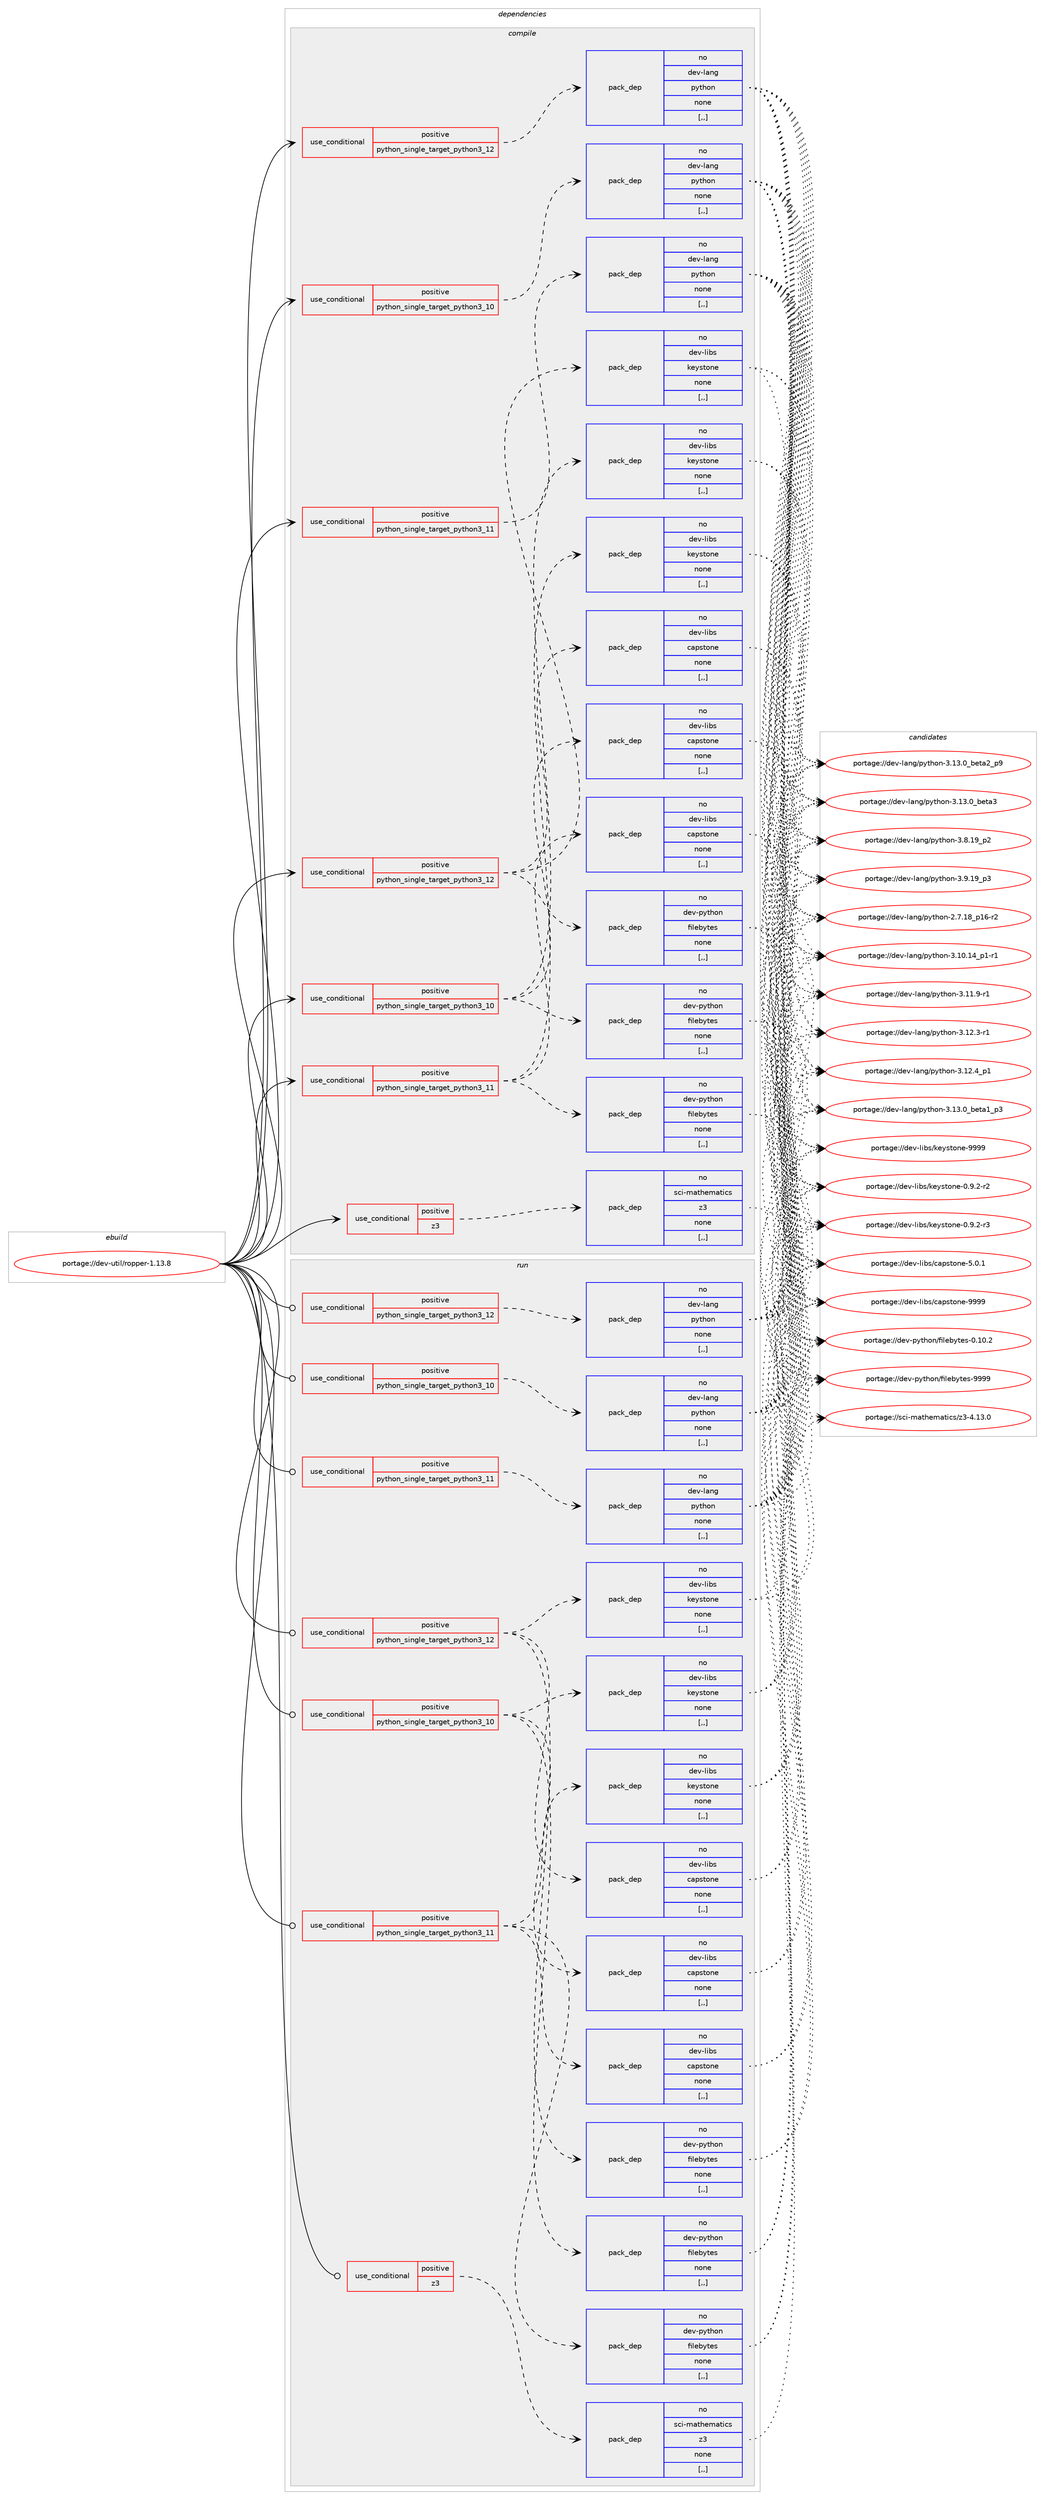digraph prolog {

# *************
# Graph options
# *************

newrank=true;
concentrate=true;
compound=true;
graph [rankdir=LR,fontname=Helvetica,fontsize=10,ranksep=1.5];#, ranksep=2.5, nodesep=0.2];
edge  [arrowhead=vee];
node  [fontname=Helvetica,fontsize=10];

# **********
# The ebuild
# **********

subgraph cluster_leftcol {
color=gray;
rank=same;
label=<<i>ebuild</i>>;
id [label="portage://dev-util/ropper-1.13.8", color=red, width=4, href="../dev-util/ropper-1.13.8.svg"];
}

# ****************
# The dependencies
# ****************

subgraph cluster_midcol {
color=gray;
label=<<i>dependencies</i>>;
subgraph cluster_compile {
fillcolor="#eeeeee";
style=filled;
label=<<i>compile</i>>;
subgraph cond60210 {
dependency214809 [label=<<TABLE BORDER="0" CELLBORDER="1" CELLSPACING="0" CELLPADDING="4"><TR><TD ROWSPAN="3" CELLPADDING="10">use_conditional</TD></TR><TR><TD>positive</TD></TR><TR><TD>python_single_target_python3_10</TD></TR></TABLE>>, shape=none, color=red];
subgraph pack153178 {
dependency214810 [label=<<TABLE BORDER="0" CELLBORDER="1" CELLSPACING="0" CELLPADDING="4" WIDTH="220"><TR><TD ROWSPAN="6" CELLPADDING="30">pack_dep</TD></TR><TR><TD WIDTH="110">no</TD></TR><TR><TD>dev-lang</TD></TR><TR><TD>python</TD></TR><TR><TD>none</TD></TR><TR><TD>[,,]</TD></TR></TABLE>>, shape=none, color=blue];
}
dependency214809:e -> dependency214810:w [weight=20,style="dashed",arrowhead="vee"];
}
id:e -> dependency214809:w [weight=20,style="solid",arrowhead="vee"];
subgraph cond60211 {
dependency214811 [label=<<TABLE BORDER="0" CELLBORDER="1" CELLSPACING="0" CELLPADDING="4"><TR><TD ROWSPAN="3" CELLPADDING="10">use_conditional</TD></TR><TR><TD>positive</TD></TR><TR><TD>python_single_target_python3_10</TD></TR></TABLE>>, shape=none, color=red];
subgraph pack153179 {
dependency214812 [label=<<TABLE BORDER="0" CELLBORDER="1" CELLSPACING="0" CELLPADDING="4" WIDTH="220"><TR><TD ROWSPAN="6" CELLPADDING="30">pack_dep</TD></TR><TR><TD WIDTH="110">no</TD></TR><TR><TD>dev-libs</TD></TR><TR><TD>capstone</TD></TR><TR><TD>none</TD></TR><TR><TD>[,,]</TD></TR></TABLE>>, shape=none, color=blue];
}
dependency214811:e -> dependency214812:w [weight=20,style="dashed",arrowhead="vee"];
subgraph pack153180 {
dependency214813 [label=<<TABLE BORDER="0" CELLBORDER="1" CELLSPACING="0" CELLPADDING="4" WIDTH="220"><TR><TD ROWSPAN="6" CELLPADDING="30">pack_dep</TD></TR><TR><TD WIDTH="110">no</TD></TR><TR><TD>dev-libs</TD></TR><TR><TD>keystone</TD></TR><TR><TD>none</TD></TR><TR><TD>[,,]</TD></TR></TABLE>>, shape=none, color=blue];
}
dependency214811:e -> dependency214813:w [weight=20,style="dashed",arrowhead="vee"];
subgraph pack153181 {
dependency214814 [label=<<TABLE BORDER="0" CELLBORDER="1" CELLSPACING="0" CELLPADDING="4" WIDTH="220"><TR><TD ROWSPAN="6" CELLPADDING="30">pack_dep</TD></TR><TR><TD WIDTH="110">no</TD></TR><TR><TD>dev-python</TD></TR><TR><TD>filebytes</TD></TR><TR><TD>none</TD></TR><TR><TD>[,,]</TD></TR></TABLE>>, shape=none, color=blue];
}
dependency214811:e -> dependency214814:w [weight=20,style="dashed",arrowhead="vee"];
}
id:e -> dependency214811:w [weight=20,style="solid",arrowhead="vee"];
subgraph cond60212 {
dependency214815 [label=<<TABLE BORDER="0" CELLBORDER="1" CELLSPACING="0" CELLPADDING="4"><TR><TD ROWSPAN="3" CELLPADDING="10">use_conditional</TD></TR><TR><TD>positive</TD></TR><TR><TD>python_single_target_python3_11</TD></TR></TABLE>>, shape=none, color=red];
subgraph pack153182 {
dependency214816 [label=<<TABLE BORDER="0" CELLBORDER="1" CELLSPACING="0" CELLPADDING="4" WIDTH="220"><TR><TD ROWSPAN="6" CELLPADDING="30">pack_dep</TD></TR><TR><TD WIDTH="110">no</TD></TR><TR><TD>dev-lang</TD></TR><TR><TD>python</TD></TR><TR><TD>none</TD></TR><TR><TD>[,,]</TD></TR></TABLE>>, shape=none, color=blue];
}
dependency214815:e -> dependency214816:w [weight=20,style="dashed",arrowhead="vee"];
}
id:e -> dependency214815:w [weight=20,style="solid",arrowhead="vee"];
subgraph cond60213 {
dependency214817 [label=<<TABLE BORDER="0" CELLBORDER="1" CELLSPACING="0" CELLPADDING="4"><TR><TD ROWSPAN="3" CELLPADDING="10">use_conditional</TD></TR><TR><TD>positive</TD></TR><TR><TD>python_single_target_python3_11</TD></TR></TABLE>>, shape=none, color=red];
subgraph pack153183 {
dependency214818 [label=<<TABLE BORDER="0" CELLBORDER="1" CELLSPACING="0" CELLPADDING="4" WIDTH="220"><TR><TD ROWSPAN="6" CELLPADDING="30">pack_dep</TD></TR><TR><TD WIDTH="110">no</TD></TR><TR><TD>dev-libs</TD></TR><TR><TD>capstone</TD></TR><TR><TD>none</TD></TR><TR><TD>[,,]</TD></TR></TABLE>>, shape=none, color=blue];
}
dependency214817:e -> dependency214818:w [weight=20,style="dashed",arrowhead="vee"];
subgraph pack153184 {
dependency214819 [label=<<TABLE BORDER="0" CELLBORDER="1" CELLSPACING="0" CELLPADDING="4" WIDTH="220"><TR><TD ROWSPAN="6" CELLPADDING="30">pack_dep</TD></TR><TR><TD WIDTH="110">no</TD></TR><TR><TD>dev-libs</TD></TR><TR><TD>keystone</TD></TR><TR><TD>none</TD></TR><TR><TD>[,,]</TD></TR></TABLE>>, shape=none, color=blue];
}
dependency214817:e -> dependency214819:w [weight=20,style="dashed",arrowhead="vee"];
subgraph pack153185 {
dependency214820 [label=<<TABLE BORDER="0" CELLBORDER="1" CELLSPACING="0" CELLPADDING="4" WIDTH="220"><TR><TD ROWSPAN="6" CELLPADDING="30">pack_dep</TD></TR><TR><TD WIDTH="110">no</TD></TR><TR><TD>dev-python</TD></TR><TR><TD>filebytes</TD></TR><TR><TD>none</TD></TR><TR><TD>[,,]</TD></TR></TABLE>>, shape=none, color=blue];
}
dependency214817:e -> dependency214820:w [weight=20,style="dashed",arrowhead="vee"];
}
id:e -> dependency214817:w [weight=20,style="solid",arrowhead="vee"];
subgraph cond60214 {
dependency214821 [label=<<TABLE BORDER="0" CELLBORDER="1" CELLSPACING="0" CELLPADDING="4"><TR><TD ROWSPAN="3" CELLPADDING="10">use_conditional</TD></TR><TR><TD>positive</TD></TR><TR><TD>python_single_target_python3_12</TD></TR></TABLE>>, shape=none, color=red];
subgraph pack153186 {
dependency214822 [label=<<TABLE BORDER="0" CELLBORDER="1" CELLSPACING="0" CELLPADDING="4" WIDTH="220"><TR><TD ROWSPAN="6" CELLPADDING="30">pack_dep</TD></TR><TR><TD WIDTH="110">no</TD></TR><TR><TD>dev-lang</TD></TR><TR><TD>python</TD></TR><TR><TD>none</TD></TR><TR><TD>[,,]</TD></TR></TABLE>>, shape=none, color=blue];
}
dependency214821:e -> dependency214822:w [weight=20,style="dashed",arrowhead="vee"];
}
id:e -> dependency214821:w [weight=20,style="solid",arrowhead="vee"];
subgraph cond60215 {
dependency214823 [label=<<TABLE BORDER="0" CELLBORDER="1" CELLSPACING="0" CELLPADDING="4"><TR><TD ROWSPAN="3" CELLPADDING="10">use_conditional</TD></TR><TR><TD>positive</TD></TR><TR><TD>python_single_target_python3_12</TD></TR></TABLE>>, shape=none, color=red];
subgraph pack153187 {
dependency214824 [label=<<TABLE BORDER="0" CELLBORDER="1" CELLSPACING="0" CELLPADDING="4" WIDTH="220"><TR><TD ROWSPAN="6" CELLPADDING="30">pack_dep</TD></TR><TR><TD WIDTH="110">no</TD></TR><TR><TD>dev-libs</TD></TR><TR><TD>capstone</TD></TR><TR><TD>none</TD></TR><TR><TD>[,,]</TD></TR></TABLE>>, shape=none, color=blue];
}
dependency214823:e -> dependency214824:w [weight=20,style="dashed",arrowhead="vee"];
subgraph pack153188 {
dependency214825 [label=<<TABLE BORDER="0" CELLBORDER="1" CELLSPACING="0" CELLPADDING="4" WIDTH="220"><TR><TD ROWSPAN="6" CELLPADDING="30">pack_dep</TD></TR><TR><TD WIDTH="110">no</TD></TR><TR><TD>dev-libs</TD></TR><TR><TD>keystone</TD></TR><TR><TD>none</TD></TR><TR><TD>[,,]</TD></TR></TABLE>>, shape=none, color=blue];
}
dependency214823:e -> dependency214825:w [weight=20,style="dashed",arrowhead="vee"];
subgraph pack153189 {
dependency214826 [label=<<TABLE BORDER="0" CELLBORDER="1" CELLSPACING="0" CELLPADDING="4" WIDTH="220"><TR><TD ROWSPAN="6" CELLPADDING="30">pack_dep</TD></TR><TR><TD WIDTH="110">no</TD></TR><TR><TD>dev-python</TD></TR><TR><TD>filebytes</TD></TR><TR><TD>none</TD></TR><TR><TD>[,,]</TD></TR></TABLE>>, shape=none, color=blue];
}
dependency214823:e -> dependency214826:w [weight=20,style="dashed",arrowhead="vee"];
}
id:e -> dependency214823:w [weight=20,style="solid",arrowhead="vee"];
subgraph cond60216 {
dependency214827 [label=<<TABLE BORDER="0" CELLBORDER="1" CELLSPACING="0" CELLPADDING="4"><TR><TD ROWSPAN="3" CELLPADDING="10">use_conditional</TD></TR><TR><TD>positive</TD></TR><TR><TD>z3</TD></TR></TABLE>>, shape=none, color=red];
subgraph pack153190 {
dependency214828 [label=<<TABLE BORDER="0" CELLBORDER="1" CELLSPACING="0" CELLPADDING="4" WIDTH="220"><TR><TD ROWSPAN="6" CELLPADDING="30">pack_dep</TD></TR><TR><TD WIDTH="110">no</TD></TR><TR><TD>sci-mathematics</TD></TR><TR><TD>z3</TD></TR><TR><TD>none</TD></TR><TR><TD>[,,]</TD></TR></TABLE>>, shape=none, color=blue];
}
dependency214827:e -> dependency214828:w [weight=20,style="dashed",arrowhead="vee"];
}
id:e -> dependency214827:w [weight=20,style="solid",arrowhead="vee"];
}
subgraph cluster_compileandrun {
fillcolor="#eeeeee";
style=filled;
label=<<i>compile and run</i>>;
}
subgraph cluster_run {
fillcolor="#eeeeee";
style=filled;
label=<<i>run</i>>;
subgraph cond60217 {
dependency214829 [label=<<TABLE BORDER="0" CELLBORDER="1" CELLSPACING="0" CELLPADDING="4"><TR><TD ROWSPAN="3" CELLPADDING="10">use_conditional</TD></TR><TR><TD>positive</TD></TR><TR><TD>python_single_target_python3_10</TD></TR></TABLE>>, shape=none, color=red];
subgraph pack153191 {
dependency214830 [label=<<TABLE BORDER="0" CELLBORDER="1" CELLSPACING="0" CELLPADDING="4" WIDTH="220"><TR><TD ROWSPAN="6" CELLPADDING="30">pack_dep</TD></TR><TR><TD WIDTH="110">no</TD></TR><TR><TD>dev-lang</TD></TR><TR><TD>python</TD></TR><TR><TD>none</TD></TR><TR><TD>[,,]</TD></TR></TABLE>>, shape=none, color=blue];
}
dependency214829:e -> dependency214830:w [weight=20,style="dashed",arrowhead="vee"];
}
id:e -> dependency214829:w [weight=20,style="solid",arrowhead="odot"];
subgraph cond60218 {
dependency214831 [label=<<TABLE BORDER="0" CELLBORDER="1" CELLSPACING="0" CELLPADDING="4"><TR><TD ROWSPAN="3" CELLPADDING="10">use_conditional</TD></TR><TR><TD>positive</TD></TR><TR><TD>python_single_target_python3_10</TD></TR></TABLE>>, shape=none, color=red];
subgraph pack153192 {
dependency214832 [label=<<TABLE BORDER="0" CELLBORDER="1" CELLSPACING="0" CELLPADDING="4" WIDTH="220"><TR><TD ROWSPAN="6" CELLPADDING="30">pack_dep</TD></TR><TR><TD WIDTH="110">no</TD></TR><TR><TD>dev-libs</TD></TR><TR><TD>capstone</TD></TR><TR><TD>none</TD></TR><TR><TD>[,,]</TD></TR></TABLE>>, shape=none, color=blue];
}
dependency214831:e -> dependency214832:w [weight=20,style="dashed",arrowhead="vee"];
subgraph pack153193 {
dependency214833 [label=<<TABLE BORDER="0" CELLBORDER="1" CELLSPACING="0" CELLPADDING="4" WIDTH="220"><TR><TD ROWSPAN="6" CELLPADDING="30">pack_dep</TD></TR><TR><TD WIDTH="110">no</TD></TR><TR><TD>dev-libs</TD></TR><TR><TD>keystone</TD></TR><TR><TD>none</TD></TR><TR><TD>[,,]</TD></TR></TABLE>>, shape=none, color=blue];
}
dependency214831:e -> dependency214833:w [weight=20,style="dashed",arrowhead="vee"];
subgraph pack153194 {
dependency214834 [label=<<TABLE BORDER="0" CELLBORDER="1" CELLSPACING="0" CELLPADDING="4" WIDTH="220"><TR><TD ROWSPAN="6" CELLPADDING="30">pack_dep</TD></TR><TR><TD WIDTH="110">no</TD></TR><TR><TD>dev-python</TD></TR><TR><TD>filebytes</TD></TR><TR><TD>none</TD></TR><TR><TD>[,,]</TD></TR></TABLE>>, shape=none, color=blue];
}
dependency214831:e -> dependency214834:w [weight=20,style="dashed",arrowhead="vee"];
}
id:e -> dependency214831:w [weight=20,style="solid",arrowhead="odot"];
subgraph cond60219 {
dependency214835 [label=<<TABLE BORDER="0" CELLBORDER="1" CELLSPACING="0" CELLPADDING="4"><TR><TD ROWSPAN="3" CELLPADDING="10">use_conditional</TD></TR><TR><TD>positive</TD></TR><TR><TD>python_single_target_python3_11</TD></TR></TABLE>>, shape=none, color=red];
subgraph pack153195 {
dependency214836 [label=<<TABLE BORDER="0" CELLBORDER="1" CELLSPACING="0" CELLPADDING="4" WIDTH="220"><TR><TD ROWSPAN="6" CELLPADDING="30">pack_dep</TD></TR><TR><TD WIDTH="110">no</TD></TR><TR><TD>dev-lang</TD></TR><TR><TD>python</TD></TR><TR><TD>none</TD></TR><TR><TD>[,,]</TD></TR></TABLE>>, shape=none, color=blue];
}
dependency214835:e -> dependency214836:w [weight=20,style="dashed",arrowhead="vee"];
}
id:e -> dependency214835:w [weight=20,style="solid",arrowhead="odot"];
subgraph cond60220 {
dependency214837 [label=<<TABLE BORDER="0" CELLBORDER="1" CELLSPACING="0" CELLPADDING="4"><TR><TD ROWSPAN="3" CELLPADDING="10">use_conditional</TD></TR><TR><TD>positive</TD></TR><TR><TD>python_single_target_python3_11</TD></TR></TABLE>>, shape=none, color=red];
subgraph pack153196 {
dependency214838 [label=<<TABLE BORDER="0" CELLBORDER="1" CELLSPACING="0" CELLPADDING="4" WIDTH="220"><TR><TD ROWSPAN="6" CELLPADDING="30">pack_dep</TD></TR><TR><TD WIDTH="110">no</TD></TR><TR><TD>dev-libs</TD></TR><TR><TD>capstone</TD></TR><TR><TD>none</TD></TR><TR><TD>[,,]</TD></TR></TABLE>>, shape=none, color=blue];
}
dependency214837:e -> dependency214838:w [weight=20,style="dashed",arrowhead="vee"];
subgraph pack153197 {
dependency214839 [label=<<TABLE BORDER="0" CELLBORDER="1" CELLSPACING="0" CELLPADDING="4" WIDTH="220"><TR><TD ROWSPAN="6" CELLPADDING="30">pack_dep</TD></TR><TR><TD WIDTH="110">no</TD></TR><TR><TD>dev-libs</TD></TR><TR><TD>keystone</TD></TR><TR><TD>none</TD></TR><TR><TD>[,,]</TD></TR></TABLE>>, shape=none, color=blue];
}
dependency214837:e -> dependency214839:w [weight=20,style="dashed",arrowhead="vee"];
subgraph pack153198 {
dependency214840 [label=<<TABLE BORDER="0" CELLBORDER="1" CELLSPACING="0" CELLPADDING="4" WIDTH="220"><TR><TD ROWSPAN="6" CELLPADDING="30">pack_dep</TD></TR><TR><TD WIDTH="110">no</TD></TR><TR><TD>dev-python</TD></TR><TR><TD>filebytes</TD></TR><TR><TD>none</TD></TR><TR><TD>[,,]</TD></TR></TABLE>>, shape=none, color=blue];
}
dependency214837:e -> dependency214840:w [weight=20,style="dashed",arrowhead="vee"];
}
id:e -> dependency214837:w [weight=20,style="solid",arrowhead="odot"];
subgraph cond60221 {
dependency214841 [label=<<TABLE BORDER="0" CELLBORDER="1" CELLSPACING="0" CELLPADDING="4"><TR><TD ROWSPAN="3" CELLPADDING="10">use_conditional</TD></TR><TR><TD>positive</TD></TR><TR><TD>python_single_target_python3_12</TD></TR></TABLE>>, shape=none, color=red];
subgraph pack153199 {
dependency214842 [label=<<TABLE BORDER="0" CELLBORDER="1" CELLSPACING="0" CELLPADDING="4" WIDTH="220"><TR><TD ROWSPAN="6" CELLPADDING="30">pack_dep</TD></TR><TR><TD WIDTH="110">no</TD></TR><TR><TD>dev-lang</TD></TR><TR><TD>python</TD></TR><TR><TD>none</TD></TR><TR><TD>[,,]</TD></TR></TABLE>>, shape=none, color=blue];
}
dependency214841:e -> dependency214842:w [weight=20,style="dashed",arrowhead="vee"];
}
id:e -> dependency214841:w [weight=20,style="solid",arrowhead="odot"];
subgraph cond60222 {
dependency214843 [label=<<TABLE BORDER="0" CELLBORDER="1" CELLSPACING="0" CELLPADDING="4"><TR><TD ROWSPAN="3" CELLPADDING="10">use_conditional</TD></TR><TR><TD>positive</TD></TR><TR><TD>python_single_target_python3_12</TD></TR></TABLE>>, shape=none, color=red];
subgraph pack153200 {
dependency214844 [label=<<TABLE BORDER="0" CELLBORDER="1" CELLSPACING="0" CELLPADDING="4" WIDTH="220"><TR><TD ROWSPAN="6" CELLPADDING="30">pack_dep</TD></TR><TR><TD WIDTH="110">no</TD></TR><TR><TD>dev-libs</TD></TR><TR><TD>capstone</TD></TR><TR><TD>none</TD></TR><TR><TD>[,,]</TD></TR></TABLE>>, shape=none, color=blue];
}
dependency214843:e -> dependency214844:w [weight=20,style="dashed",arrowhead="vee"];
subgraph pack153201 {
dependency214845 [label=<<TABLE BORDER="0" CELLBORDER="1" CELLSPACING="0" CELLPADDING="4" WIDTH="220"><TR><TD ROWSPAN="6" CELLPADDING="30">pack_dep</TD></TR><TR><TD WIDTH="110">no</TD></TR><TR><TD>dev-libs</TD></TR><TR><TD>keystone</TD></TR><TR><TD>none</TD></TR><TR><TD>[,,]</TD></TR></TABLE>>, shape=none, color=blue];
}
dependency214843:e -> dependency214845:w [weight=20,style="dashed",arrowhead="vee"];
subgraph pack153202 {
dependency214846 [label=<<TABLE BORDER="0" CELLBORDER="1" CELLSPACING="0" CELLPADDING="4" WIDTH="220"><TR><TD ROWSPAN="6" CELLPADDING="30">pack_dep</TD></TR><TR><TD WIDTH="110">no</TD></TR><TR><TD>dev-python</TD></TR><TR><TD>filebytes</TD></TR><TR><TD>none</TD></TR><TR><TD>[,,]</TD></TR></TABLE>>, shape=none, color=blue];
}
dependency214843:e -> dependency214846:w [weight=20,style="dashed",arrowhead="vee"];
}
id:e -> dependency214843:w [weight=20,style="solid",arrowhead="odot"];
subgraph cond60223 {
dependency214847 [label=<<TABLE BORDER="0" CELLBORDER="1" CELLSPACING="0" CELLPADDING="4"><TR><TD ROWSPAN="3" CELLPADDING="10">use_conditional</TD></TR><TR><TD>positive</TD></TR><TR><TD>z3</TD></TR></TABLE>>, shape=none, color=red];
subgraph pack153203 {
dependency214848 [label=<<TABLE BORDER="0" CELLBORDER="1" CELLSPACING="0" CELLPADDING="4" WIDTH="220"><TR><TD ROWSPAN="6" CELLPADDING="30">pack_dep</TD></TR><TR><TD WIDTH="110">no</TD></TR><TR><TD>sci-mathematics</TD></TR><TR><TD>z3</TD></TR><TR><TD>none</TD></TR><TR><TD>[,,]</TD></TR></TABLE>>, shape=none, color=blue];
}
dependency214847:e -> dependency214848:w [weight=20,style="dashed",arrowhead="vee"];
}
id:e -> dependency214847:w [weight=20,style="solid",arrowhead="odot"];
}
}

# **************
# The candidates
# **************

subgraph cluster_choices {
rank=same;
color=gray;
label=<<i>candidates</i>>;

subgraph choice153178 {
color=black;
nodesep=1;
choice100101118451089711010347112121116104111110455046554649569511249544511450 [label="portage://dev-lang/python-2.7.18_p16-r2", color=red, width=4,href="../dev-lang/python-2.7.18_p16-r2.svg"];
choice100101118451089711010347112121116104111110455146494846495295112494511449 [label="portage://dev-lang/python-3.10.14_p1-r1", color=red, width=4,href="../dev-lang/python-3.10.14_p1-r1.svg"];
choice100101118451089711010347112121116104111110455146494946574511449 [label="portage://dev-lang/python-3.11.9-r1", color=red, width=4,href="../dev-lang/python-3.11.9-r1.svg"];
choice100101118451089711010347112121116104111110455146495046514511449 [label="portage://dev-lang/python-3.12.3-r1", color=red, width=4,href="../dev-lang/python-3.12.3-r1.svg"];
choice100101118451089711010347112121116104111110455146495046529511249 [label="portage://dev-lang/python-3.12.4_p1", color=red, width=4,href="../dev-lang/python-3.12.4_p1.svg"];
choice10010111845108971101034711212111610411111045514649514648959810111697499511251 [label="portage://dev-lang/python-3.13.0_beta1_p3", color=red, width=4,href="../dev-lang/python-3.13.0_beta1_p3.svg"];
choice10010111845108971101034711212111610411111045514649514648959810111697509511257 [label="portage://dev-lang/python-3.13.0_beta2_p9", color=red, width=4,href="../dev-lang/python-3.13.0_beta2_p9.svg"];
choice1001011184510897110103471121211161041111104551464951464895981011169751 [label="portage://dev-lang/python-3.13.0_beta3", color=red, width=4,href="../dev-lang/python-3.13.0_beta3.svg"];
choice100101118451089711010347112121116104111110455146564649579511250 [label="portage://dev-lang/python-3.8.19_p2", color=red, width=4,href="../dev-lang/python-3.8.19_p2.svg"];
choice100101118451089711010347112121116104111110455146574649579511251 [label="portage://dev-lang/python-3.9.19_p3", color=red, width=4,href="../dev-lang/python-3.9.19_p3.svg"];
dependency214810:e -> choice100101118451089711010347112121116104111110455046554649569511249544511450:w [style=dotted,weight="100"];
dependency214810:e -> choice100101118451089711010347112121116104111110455146494846495295112494511449:w [style=dotted,weight="100"];
dependency214810:e -> choice100101118451089711010347112121116104111110455146494946574511449:w [style=dotted,weight="100"];
dependency214810:e -> choice100101118451089711010347112121116104111110455146495046514511449:w [style=dotted,weight="100"];
dependency214810:e -> choice100101118451089711010347112121116104111110455146495046529511249:w [style=dotted,weight="100"];
dependency214810:e -> choice10010111845108971101034711212111610411111045514649514648959810111697499511251:w [style=dotted,weight="100"];
dependency214810:e -> choice10010111845108971101034711212111610411111045514649514648959810111697509511257:w [style=dotted,weight="100"];
dependency214810:e -> choice1001011184510897110103471121211161041111104551464951464895981011169751:w [style=dotted,weight="100"];
dependency214810:e -> choice100101118451089711010347112121116104111110455146564649579511250:w [style=dotted,weight="100"];
dependency214810:e -> choice100101118451089711010347112121116104111110455146574649579511251:w [style=dotted,weight="100"];
}
subgraph choice153179 {
color=black;
nodesep=1;
choice1001011184510810598115479997112115116111110101455346484649 [label="portage://dev-libs/capstone-5.0.1", color=red, width=4,href="../dev-libs/capstone-5.0.1.svg"];
choice10010111845108105981154799971121151161111101014557575757 [label="portage://dev-libs/capstone-9999", color=red, width=4,href="../dev-libs/capstone-9999.svg"];
dependency214812:e -> choice1001011184510810598115479997112115116111110101455346484649:w [style=dotted,weight="100"];
dependency214812:e -> choice10010111845108105981154799971121151161111101014557575757:w [style=dotted,weight="100"];
}
subgraph choice153180 {
color=black;
nodesep=1;
choice1001011184510810598115471071011211151161111101014548465746504511450 [label="portage://dev-libs/keystone-0.9.2-r2", color=red, width=4,href="../dev-libs/keystone-0.9.2-r2.svg"];
choice1001011184510810598115471071011211151161111101014548465746504511451 [label="portage://dev-libs/keystone-0.9.2-r3", color=red, width=4,href="../dev-libs/keystone-0.9.2-r3.svg"];
choice1001011184510810598115471071011211151161111101014557575757 [label="portage://dev-libs/keystone-9999", color=red, width=4,href="../dev-libs/keystone-9999.svg"];
dependency214813:e -> choice1001011184510810598115471071011211151161111101014548465746504511450:w [style=dotted,weight="100"];
dependency214813:e -> choice1001011184510810598115471071011211151161111101014548465746504511451:w [style=dotted,weight="100"];
dependency214813:e -> choice1001011184510810598115471071011211151161111101014557575757:w [style=dotted,weight="100"];
}
subgraph choice153181 {
color=black;
nodesep=1;
choice10010111845112121116104111110471021051081019812111610111545484649484650 [label="portage://dev-python/filebytes-0.10.2", color=red, width=4,href="../dev-python/filebytes-0.10.2.svg"];
choice1001011184511212111610411111047102105108101981211161011154557575757 [label="portage://dev-python/filebytes-9999", color=red, width=4,href="../dev-python/filebytes-9999.svg"];
dependency214814:e -> choice10010111845112121116104111110471021051081019812111610111545484649484650:w [style=dotted,weight="100"];
dependency214814:e -> choice1001011184511212111610411111047102105108101981211161011154557575757:w [style=dotted,weight="100"];
}
subgraph choice153182 {
color=black;
nodesep=1;
choice100101118451089711010347112121116104111110455046554649569511249544511450 [label="portage://dev-lang/python-2.7.18_p16-r2", color=red, width=4,href="../dev-lang/python-2.7.18_p16-r2.svg"];
choice100101118451089711010347112121116104111110455146494846495295112494511449 [label="portage://dev-lang/python-3.10.14_p1-r1", color=red, width=4,href="../dev-lang/python-3.10.14_p1-r1.svg"];
choice100101118451089711010347112121116104111110455146494946574511449 [label="portage://dev-lang/python-3.11.9-r1", color=red, width=4,href="../dev-lang/python-3.11.9-r1.svg"];
choice100101118451089711010347112121116104111110455146495046514511449 [label="portage://dev-lang/python-3.12.3-r1", color=red, width=4,href="../dev-lang/python-3.12.3-r1.svg"];
choice100101118451089711010347112121116104111110455146495046529511249 [label="portage://dev-lang/python-3.12.4_p1", color=red, width=4,href="../dev-lang/python-3.12.4_p1.svg"];
choice10010111845108971101034711212111610411111045514649514648959810111697499511251 [label="portage://dev-lang/python-3.13.0_beta1_p3", color=red, width=4,href="../dev-lang/python-3.13.0_beta1_p3.svg"];
choice10010111845108971101034711212111610411111045514649514648959810111697509511257 [label="portage://dev-lang/python-3.13.0_beta2_p9", color=red, width=4,href="../dev-lang/python-3.13.0_beta2_p9.svg"];
choice1001011184510897110103471121211161041111104551464951464895981011169751 [label="portage://dev-lang/python-3.13.0_beta3", color=red, width=4,href="../dev-lang/python-3.13.0_beta3.svg"];
choice100101118451089711010347112121116104111110455146564649579511250 [label="portage://dev-lang/python-3.8.19_p2", color=red, width=4,href="../dev-lang/python-3.8.19_p2.svg"];
choice100101118451089711010347112121116104111110455146574649579511251 [label="portage://dev-lang/python-3.9.19_p3", color=red, width=4,href="../dev-lang/python-3.9.19_p3.svg"];
dependency214816:e -> choice100101118451089711010347112121116104111110455046554649569511249544511450:w [style=dotted,weight="100"];
dependency214816:e -> choice100101118451089711010347112121116104111110455146494846495295112494511449:w [style=dotted,weight="100"];
dependency214816:e -> choice100101118451089711010347112121116104111110455146494946574511449:w [style=dotted,weight="100"];
dependency214816:e -> choice100101118451089711010347112121116104111110455146495046514511449:w [style=dotted,weight="100"];
dependency214816:e -> choice100101118451089711010347112121116104111110455146495046529511249:w [style=dotted,weight="100"];
dependency214816:e -> choice10010111845108971101034711212111610411111045514649514648959810111697499511251:w [style=dotted,weight="100"];
dependency214816:e -> choice10010111845108971101034711212111610411111045514649514648959810111697509511257:w [style=dotted,weight="100"];
dependency214816:e -> choice1001011184510897110103471121211161041111104551464951464895981011169751:w [style=dotted,weight="100"];
dependency214816:e -> choice100101118451089711010347112121116104111110455146564649579511250:w [style=dotted,weight="100"];
dependency214816:e -> choice100101118451089711010347112121116104111110455146574649579511251:w [style=dotted,weight="100"];
}
subgraph choice153183 {
color=black;
nodesep=1;
choice1001011184510810598115479997112115116111110101455346484649 [label="portage://dev-libs/capstone-5.0.1", color=red, width=4,href="../dev-libs/capstone-5.0.1.svg"];
choice10010111845108105981154799971121151161111101014557575757 [label="portage://dev-libs/capstone-9999", color=red, width=4,href="../dev-libs/capstone-9999.svg"];
dependency214818:e -> choice1001011184510810598115479997112115116111110101455346484649:w [style=dotted,weight="100"];
dependency214818:e -> choice10010111845108105981154799971121151161111101014557575757:w [style=dotted,weight="100"];
}
subgraph choice153184 {
color=black;
nodesep=1;
choice1001011184510810598115471071011211151161111101014548465746504511450 [label="portage://dev-libs/keystone-0.9.2-r2", color=red, width=4,href="../dev-libs/keystone-0.9.2-r2.svg"];
choice1001011184510810598115471071011211151161111101014548465746504511451 [label="portage://dev-libs/keystone-0.9.2-r3", color=red, width=4,href="../dev-libs/keystone-0.9.2-r3.svg"];
choice1001011184510810598115471071011211151161111101014557575757 [label="portage://dev-libs/keystone-9999", color=red, width=4,href="../dev-libs/keystone-9999.svg"];
dependency214819:e -> choice1001011184510810598115471071011211151161111101014548465746504511450:w [style=dotted,weight="100"];
dependency214819:e -> choice1001011184510810598115471071011211151161111101014548465746504511451:w [style=dotted,weight="100"];
dependency214819:e -> choice1001011184510810598115471071011211151161111101014557575757:w [style=dotted,weight="100"];
}
subgraph choice153185 {
color=black;
nodesep=1;
choice10010111845112121116104111110471021051081019812111610111545484649484650 [label="portage://dev-python/filebytes-0.10.2", color=red, width=4,href="../dev-python/filebytes-0.10.2.svg"];
choice1001011184511212111610411111047102105108101981211161011154557575757 [label="portage://dev-python/filebytes-9999", color=red, width=4,href="../dev-python/filebytes-9999.svg"];
dependency214820:e -> choice10010111845112121116104111110471021051081019812111610111545484649484650:w [style=dotted,weight="100"];
dependency214820:e -> choice1001011184511212111610411111047102105108101981211161011154557575757:w [style=dotted,weight="100"];
}
subgraph choice153186 {
color=black;
nodesep=1;
choice100101118451089711010347112121116104111110455046554649569511249544511450 [label="portage://dev-lang/python-2.7.18_p16-r2", color=red, width=4,href="../dev-lang/python-2.7.18_p16-r2.svg"];
choice100101118451089711010347112121116104111110455146494846495295112494511449 [label="portage://dev-lang/python-3.10.14_p1-r1", color=red, width=4,href="../dev-lang/python-3.10.14_p1-r1.svg"];
choice100101118451089711010347112121116104111110455146494946574511449 [label="portage://dev-lang/python-3.11.9-r1", color=red, width=4,href="../dev-lang/python-3.11.9-r1.svg"];
choice100101118451089711010347112121116104111110455146495046514511449 [label="portage://dev-lang/python-3.12.3-r1", color=red, width=4,href="../dev-lang/python-3.12.3-r1.svg"];
choice100101118451089711010347112121116104111110455146495046529511249 [label="portage://dev-lang/python-3.12.4_p1", color=red, width=4,href="../dev-lang/python-3.12.4_p1.svg"];
choice10010111845108971101034711212111610411111045514649514648959810111697499511251 [label="portage://dev-lang/python-3.13.0_beta1_p3", color=red, width=4,href="../dev-lang/python-3.13.0_beta1_p3.svg"];
choice10010111845108971101034711212111610411111045514649514648959810111697509511257 [label="portage://dev-lang/python-3.13.0_beta2_p9", color=red, width=4,href="../dev-lang/python-3.13.0_beta2_p9.svg"];
choice1001011184510897110103471121211161041111104551464951464895981011169751 [label="portage://dev-lang/python-3.13.0_beta3", color=red, width=4,href="../dev-lang/python-3.13.0_beta3.svg"];
choice100101118451089711010347112121116104111110455146564649579511250 [label="portage://dev-lang/python-3.8.19_p2", color=red, width=4,href="../dev-lang/python-3.8.19_p2.svg"];
choice100101118451089711010347112121116104111110455146574649579511251 [label="portage://dev-lang/python-3.9.19_p3", color=red, width=4,href="../dev-lang/python-3.9.19_p3.svg"];
dependency214822:e -> choice100101118451089711010347112121116104111110455046554649569511249544511450:w [style=dotted,weight="100"];
dependency214822:e -> choice100101118451089711010347112121116104111110455146494846495295112494511449:w [style=dotted,weight="100"];
dependency214822:e -> choice100101118451089711010347112121116104111110455146494946574511449:w [style=dotted,weight="100"];
dependency214822:e -> choice100101118451089711010347112121116104111110455146495046514511449:w [style=dotted,weight="100"];
dependency214822:e -> choice100101118451089711010347112121116104111110455146495046529511249:w [style=dotted,weight="100"];
dependency214822:e -> choice10010111845108971101034711212111610411111045514649514648959810111697499511251:w [style=dotted,weight="100"];
dependency214822:e -> choice10010111845108971101034711212111610411111045514649514648959810111697509511257:w [style=dotted,weight="100"];
dependency214822:e -> choice1001011184510897110103471121211161041111104551464951464895981011169751:w [style=dotted,weight="100"];
dependency214822:e -> choice100101118451089711010347112121116104111110455146564649579511250:w [style=dotted,weight="100"];
dependency214822:e -> choice100101118451089711010347112121116104111110455146574649579511251:w [style=dotted,weight="100"];
}
subgraph choice153187 {
color=black;
nodesep=1;
choice1001011184510810598115479997112115116111110101455346484649 [label="portage://dev-libs/capstone-5.0.1", color=red, width=4,href="../dev-libs/capstone-5.0.1.svg"];
choice10010111845108105981154799971121151161111101014557575757 [label="portage://dev-libs/capstone-9999", color=red, width=4,href="../dev-libs/capstone-9999.svg"];
dependency214824:e -> choice1001011184510810598115479997112115116111110101455346484649:w [style=dotted,weight="100"];
dependency214824:e -> choice10010111845108105981154799971121151161111101014557575757:w [style=dotted,weight="100"];
}
subgraph choice153188 {
color=black;
nodesep=1;
choice1001011184510810598115471071011211151161111101014548465746504511450 [label="portage://dev-libs/keystone-0.9.2-r2", color=red, width=4,href="../dev-libs/keystone-0.9.2-r2.svg"];
choice1001011184510810598115471071011211151161111101014548465746504511451 [label="portage://dev-libs/keystone-0.9.2-r3", color=red, width=4,href="../dev-libs/keystone-0.9.2-r3.svg"];
choice1001011184510810598115471071011211151161111101014557575757 [label="portage://dev-libs/keystone-9999", color=red, width=4,href="../dev-libs/keystone-9999.svg"];
dependency214825:e -> choice1001011184510810598115471071011211151161111101014548465746504511450:w [style=dotted,weight="100"];
dependency214825:e -> choice1001011184510810598115471071011211151161111101014548465746504511451:w [style=dotted,weight="100"];
dependency214825:e -> choice1001011184510810598115471071011211151161111101014557575757:w [style=dotted,weight="100"];
}
subgraph choice153189 {
color=black;
nodesep=1;
choice10010111845112121116104111110471021051081019812111610111545484649484650 [label="portage://dev-python/filebytes-0.10.2", color=red, width=4,href="../dev-python/filebytes-0.10.2.svg"];
choice1001011184511212111610411111047102105108101981211161011154557575757 [label="portage://dev-python/filebytes-9999", color=red, width=4,href="../dev-python/filebytes-9999.svg"];
dependency214826:e -> choice10010111845112121116104111110471021051081019812111610111545484649484650:w [style=dotted,weight="100"];
dependency214826:e -> choice1001011184511212111610411111047102105108101981211161011154557575757:w [style=dotted,weight="100"];
}
subgraph choice153190 {
color=black;
nodesep=1;
choice1159910545109971161041011099711610599115471225145524649514648 [label="portage://sci-mathematics/z3-4.13.0", color=red, width=4,href="../sci-mathematics/z3-4.13.0.svg"];
dependency214828:e -> choice1159910545109971161041011099711610599115471225145524649514648:w [style=dotted,weight="100"];
}
subgraph choice153191 {
color=black;
nodesep=1;
choice100101118451089711010347112121116104111110455046554649569511249544511450 [label="portage://dev-lang/python-2.7.18_p16-r2", color=red, width=4,href="../dev-lang/python-2.7.18_p16-r2.svg"];
choice100101118451089711010347112121116104111110455146494846495295112494511449 [label="portage://dev-lang/python-3.10.14_p1-r1", color=red, width=4,href="../dev-lang/python-3.10.14_p1-r1.svg"];
choice100101118451089711010347112121116104111110455146494946574511449 [label="portage://dev-lang/python-3.11.9-r1", color=red, width=4,href="../dev-lang/python-3.11.9-r1.svg"];
choice100101118451089711010347112121116104111110455146495046514511449 [label="portage://dev-lang/python-3.12.3-r1", color=red, width=4,href="../dev-lang/python-3.12.3-r1.svg"];
choice100101118451089711010347112121116104111110455146495046529511249 [label="portage://dev-lang/python-3.12.4_p1", color=red, width=4,href="../dev-lang/python-3.12.4_p1.svg"];
choice10010111845108971101034711212111610411111045514649514648959810111697499511251 [label="portage://dev-lang/python-3.13.0_beta1_p3", color=red, width=4,href="../dev-lang/python-3.13.0_beta1_p3.svg"];
choice10010111845108971101034711212111610411111045514649514648959810111697509511257 [label="portage://dev-lang/python-3.13.0_beta2_p9", color=red, width=4,href="../dev-lang/python-3.13.0_beta2_p9.svg"];
choice1001011184510897110103471121211161041111104551464951464895981011169751 [label="portage://dev-lang/python-3.13.0_beta3", color=red, width=4,href="../dev-lang/python-3.13.0_beta3.svg"];
choice100101118451089711010347112121116104111110455146564649579511250 [label="portage://dev-lang/python-3.8.19_p2", color=red, width=4,href="../dev-lang/python-3.8.19_p2.svg"];
choice100101118451089711010347112121116104111110455146574649579511251 [label="portage://dev-lang/python-3.9.19_p3", color=red, width=4,href="../dev-lang/python-3.9.19_p3.svg"];
dependency214830:e -> choice100101118451089711010347112121116104111110455046554649569511249544511450:w [style=dotted,weight="100"];
dependency214830:e -> choice100101118451089711010347112121116104111110455146494846495295112494511449:w [style=dotted,weight="100"];
dependency214830:e -> choice100101118451089711010347112121116104111110455146494946574511449:w [style=dotted,weight="100"];
dependency214830:e -> choice100101118451089711010347112121116104111110455146495046514511449:w [style=dotted,weight="100"];
dependency214830:e -> choice100101118451089711010347112121116104111110455146495046529511249:w [style=dotted,weight="100"];
dependency214830:e -> choice10010111845108971101034711212111610411111045514649514648959810111697499511251:w [style=dotted,weight="100"];
dependency214830:e -> choice10010111845108971101034711212111610411111045514649514648959810111697509511257:w [style=dotted,weight="100"];
dependency214830:e -> choice1001011184510897110103471121211161041111104551464951464895981011169751:w [style=dotted,weight="100"];
dependency214830:e -> choice100101118451089711010347112121116104111110455146564649579511250:w [style=dotted,weight="100"];
dependency214830:e -> choice100101118451089711010347112121116104111110455146574649579511251:w [style=dotted,weight="100"];
}
subgraph choice153192 {
color=black;
nodesep=1;
choice1001011184510810598115479997112115116111110101455346484649 [label="portage://dev-libs/capstone-5.0.1", color=red, width=4,href="../dev-libs/capstone-5.0.1.svg"];
choice10010111845108105981154799971121151161111101014557575757 [label="portage://dev-libs/capstone-9999", color=red, width=4,href="../dev-libs/capstone-9999.svg"];
dependency214832:e -> choice1001011184510810598115479997112115116111110101455346484649:w [style=dotted,weight="100"];
dependency214832:e -> choice10010111845108105981154799971121151161111101014557575757:w [style=dotted,weight="100"];
}
subgraph choice153193 {
color=black;
nodesep=1;
choice1001011184510810598115471071011211151161111101014548465746504511450 [label="portage://dev-libs/keystone-0.9.2-r2", color=red, width=4,href="../dev-libs/keystone-0.9.2-r2.svg"];
choice1001011184510810598115471071011211151161111101014548465746504511451 [label="portage://dev-libs/keystone-0.9.2-r3", color=red, width=4,href="../dev-libs/keystone-0.9.2-r3.svg"];
choice1001011184510810598115471071011211151161111101014557575757 [label="portage://dev-libs/keystone-9999", color=red, width=4,href="../dev-libs/keystone-9999.svg"];
dependency214833:e -> choice1001011184510810598115471071011211151161111101014548465746504511450:w [style=dotted,weight="100"];
dependency214833:e -> choice1001011184510810598115471071011211151161111101014548465746504511451:w [style=dotted,weight="100"];
dependency214833:e -> choice1001011184510810598115471071011211151161111101014557575757:w [style=dotted,weight="100"];
}
subgraph choice153194 {
color=black;
nodesep=1;
choice10010111845112121116104111110471021051081019812111610111545484649484650 [label="portage://dev-python/filebytes-0.10.2", color=red, width=4,href="../dev-python/filebytes-0.10.2.svg"];
choice1001011184511212111610411111047102105108101981211161011154557575757 [label="portage://dev-python/filebytes-9999", color=red, width=4,href="../dev-python/filebytes-9999.svg"];
dependency214834:e -> choice10010111845112121116104111110471021051081019812111610111545484649484650:w [style=dotted,weight="100"];
dependency214834:e -> choice1001011184511212111610411111047102105108101981211161011154557575757:w [style=dotted,weight="100"];
}
subgraph choice153195 {
color=black;
nodesep=1;
choice100101118451089711010347112121116104111110455046554649569511249544511450 [label="portage://dev-lang/python-2.7.18_p16-r2", color=red, width=4,href="../dev-lang/python-2.7.18_p16-r2.svg"];
choice100101118451089711010347112121116104111110455146494846495295112494511449 [label="portage://dev-lang/python-3.10.14_p1-r1", color=red, width=4,href="../dev-lang/python-3.10.14_p1-r1.svg"];
choice100101118451089711010347112121116104111110455146494946574511449 [label="portage://dev-lang/python-3.11.9-r1", color=red, width=4,href="../dev-lang/python-3.11.9-r1.svg"];
choice100101118451089711010347112121116104111110455146495046514511449 [label="portage://dev-lang/python-3.12.3-r1", color=red, width=4,href="../dev-lang/python-3.12.3-r1.svg"];
choice100101118451089711010347112121116104111110455146495046529511249 [label="portage://dev-lang/python-3.12.4_p1", color=red, width=4,href="../dev-lang/python-3.12.4_p1.svg"];
choice10010111845108971101034711212111610411111045514649514648959810111697499511251 [label="portage://dev-lang/python-3.13.0_beta1_p3", color=red, width=4,href="../dev-lang/python-3.13.0_beta1_p3.svg"];
choice10010111845108971101034711212111610411111045514649514648959810111697509511257 [label="portage://dev-lang/python-3.13.0_beta2_p9", color=red, width=4,href="../dev-lang/python-3.13.0_beta2_p9.svg"];
choice1001011184510897110103471121211161041111104551464951464895981011169751 [label="portage://dev-lang/python-3.13.0_beta3", color=red, width=4,href="../dev-lang/python-3.13.0_beta3.svg"];
choice100101118451089711010347112121116104111110455146564649579511250 [label="portage://dev-lang/python-3.8.19_p2", color=red, width=4,href="../dev-lang/python-3.8.19_p2.svg"];
choice100101118451089711010347112121116104111110455146574649579511251 [label="portage://dev-lang/python-3.9.19_p3", color=red, width=4,href="../dev-lang/python-3.9.19_p3.svg"];
dependency214836:e -> choice100101118451089711010347112121116104111110455046554649569511249544511450:w [style=dotted,weight="100"];
dependency214836:e -> choice100101118451089711010347112121116104111110455146494846495295112494511449:w [style=dotted,weight="100"];
dependency214836:e -> choice100101118451089711010347112121116104111110455146494946574511449:w [style=dotted,weight="100"];
dependency214836:e -> choice100101118451089711010347112121116104111110455146495046514511449:w [style=dotted,weight="100"];
dependency214836:e -> choice100101118451089711010347112121116104111110455146495046529511249:w [style=dotted,weight="100"];
dependency214836:e -> choice10010111845108971101034711212111610411111045514649514648959810111697499511251:w [style=dotted,weight="100"];
dependency214836:e -> choice10010111845108971101034711212111610411111045514649514648959810111697509511257:w [style=dotted,weight="100"];
dependency214836:e -> choice1001011184510897110103471121211161041111104551464951464895981011169751:w [style=dotted,weight="100"];
dependency214836:e -> choice100101118451089711010347112121116104111110455146564649579511250:w [style=dotted,weight="100"];
dependency214836:e -> choice100101118451089711010347112121116104111110455146574649579511251:w [style=dotted,weight="100"];
}
subgraph choice153196 {
color=black;
nodesep=1;
choice1001011184510810598115479997112115116111110101455346484649 [label="portage://dev-libs/capstone-5.0.1", color=red, width=4,href="../dev-libs/capstone-5.0.1.svg"];
choice10010111845108105981154799971121151161111101014557575757 [label="portage://dev-libs/capstone-9999", color=red, width=4,href="../dev-libs/capstone-9999.svg"];
dependency214838:e -> choice1001011184510810598115479997112115116111110101455346484649:w [style=dotted,weight="100"];
dependency214838:e -> choice10010111845108105981154799971121151161111101014557575757:w [style=dotted,weight="100"];
}
subgraph choice153197 {
color=black;
nodesep=1;
choice1001011184510810598115471071011211151161111101014548465746504511450 [label="portage://dev-libs/keystone-0.9.2-r2", color=red, width=4,href="../dev-libs/keystone-0.9.2-r2.svg"];
choice1001011184510810598115471071011211151161111101014548465746504511451 [label="portage://dev-libs/keystone-0.9.2-r3", color=red, width=4,href="../dev-libs/keystone-0.9.2-r3.svg"];
choice1001011184510810598115471071011211151161111101014557575757 [label="portage://dev-libs/keystone-9999", color=red, width=4,href="../dev-libs/keystone-9999.svg"];
dependency214839:e -> choice1001011184510810598115471071011211151161111101014548465746504511450:w [style=dotted,weight="100"];
dependency214839:e -> choice1001011184510810598115471071011211151161111101014548465746504511451:w [style=dotted,weight="100"];
dependency214839:e -> choice1001011184510810598115471071011211151161111101014557575757:w [style=dotted,weight="100"];
}
subgraph choice153198 {
color=black;
nodesep=1;
choice10010111845112121116104111110471021051081019812111610111545484649484650 [label="portage://dev-python/filebytes-0.10.2", color=red, width=4,href="../dev-python/filebytes-0.10.2.svg"];
choice1001011184511212111610411111047102105108101981211161011154557575757 [label="portage://dev-python/filebytes-9999", color=red, width=4,href="../dev-python/filebytes-9999.svg"];
dependency214840:e -> choice10010111845112121116104111110471021051081019812111610111545484649484650:w [style=dotted,weight="100"];
dependency214840:e -> choice1001011184511212111610411111047102105108101981211161011154557575757:w [style=dotted,weight="100"];
}
subgraph choice153199 {
color=black;
nodesep=1;
choice100101118451089711010347112121116104111110455046554649569511249544511450 [label="portage://dev-lang/python-2.7.18_p16-r2", color=red, width=4,href="../dev-lang/python-2.7.18_p16-r2.svg"];
choice100101118451089711010347112121116104111110455146494846495295112494511449 [label="portage://dev-lang/python-3.10.14_p1-r1", color=red, width=4,href="../dev-lang/python-3.10.14_p1-r1.svg"];
choice100101118451089711010347112121116104111110455146494946574511449 [label="portage://dev-lang/python-3.11.9-r1", color=red, width=4,href="../dev-lang/python-3.11.9-r1.svg"];
choice100101118451089711010347112121116104111110455146495046514511449 [label="portage://dev-lang/python-3.12.3-r1", color=red, width=4,href="../dev-lang/python-3.12.3-r1.svg"];
choice100101118451089711010347112121116104111110455146495046529511249 [label="portage://dev-lang/python-3.12.4_p1", color=red, width=4,href="../dev-lang/python-3.12.4_p1.svg"];
choice10010111845108971101034711212111610411111045514649514648959810111697499511251 [label="portage://dev-lang/python-3.13.0_beta1_p3", color=red, width=4,href="../dev-lang/python-3.13.0_beta1_p3.svg"];
choice10010111845108971101034711212111610411111045514649514648959810111697509511257 [label="portage://dev-lang/python-3.13.0_beta2_p9", color=red, width=4,href="../dev-lang/python-3.13.0_beta2_p9.svg"];
choice1001011184510897110103471121211161041111104551464951464895981011169751 [label="portage://dev-lang/python-3.13.0_beta3", color=red, width=4,href="../dev-lang/python-3.13.0_beta3.svg"];
choice100101118451089711010347112121116104111110455146564649579511250 [label="portage://dev-lang/python-3.8.19_p2", color=red, width=4,href="../dev-lang/python-3.8.19_p2.svg"];
choice100101118451089711010347112121116104111110455146574649579511251 [label="portage://dev-lang/python-3.9.19_p3", color=red, width=4,href="../dev-lang/python-3.9.19_p3.svg"];
dependency214842:e -> choice100101118451089711010347112121116104111110455046554649569511249544511450:w [style=dotted,weight="100"];
dependency214842:e -> choice100101118451089711010347112121116104111110455146494846495295112494511449:w [style=dotted,weight="100"];
dependency214842:e -> choice100101118451089711010347112121116104111110455146494946574511449:w [style=dotted,weight="100"];
dependency214842:e -> choice100101118451089711010347112121116104111110455146495046514511449:w [style=dotted,weight="100"];
dependency214842:e -> choice100101118451089711010347112121116104111110455146495046529511249:w [style=dotted,weight="100"];
dependency214842:e -> choice10010111845108971101034711212111610411111045514649514648959810111697499511251:w [style=dotted,weight="100"];
dependency214842:e -> choice10010111845108971101034711212111610411111045514649514648959810111697509511257:w [style=dotted,weight="100"];
dependency214842:e -> choice1001011184510897110103471121211161041111104551464951464895981011169751:w [style=dotted,weight="100"];
dependency214842:e -> choice100101118451089711010347112121116104111110455146564649579511250:w [style=dotted,weight="100"];
dependency214842:e -> choice100101118451089711010347112121116104111110455146574649579511251:w [style=dotted,weight="100"];
}
subgraph choice153200 {
color=black;
nodesep=1;
choice1001011184510810598115479997112115116111110101455346484649 [label="portage://dev-libs/capstone-5.0.1", color=red, width=4,href="../dev-libs/capstone-5.0.1.svg"];
choice10010111845108105981154799971121151161111101014557575757 [label="portage://dev-libs/capstone-9999", color=red, width=4,href="../dev-libs/capstone-9999.svg"];
dependency214844:e -> choice1001011184510810598115479997112115116111110101455346484649:w [style=dotted,weight="100"];
dependency214844:e -> choice10010111845108105981154799971121151161111101014557575757:w [style=dotted,weight="100"];
}
subgraph choice153201 {
color=black;
nodesep=1;
choice1001011184510810598115471071011211151161111101014548465746504511450 [label="portage://dev-libs/keystone-0.9.2-r2", color=red, width=4,href="../dev-libs/keystone-0.9.2-r2.svg"];
choice1001011184510810598115471071011211151161111101014548465746504511451 [label="portage://dev-libs/keystone-0.9.2-r3", color=red, width=4,href="../dev-libs/keystone-0.9.2-r3.svg"];
choice1001011184510810598115471071011211151161111101014557575757 [label="portage://dev-libs/keystone-9999", color=red, width=4,href="../dev-libs/keystone-9999.svg"];
dependency214845:e -> choice1001011184510810598115471071011211151161111101014548465746504511450:w [style=dotted,weight="100"];
dependency214845:e -> choice1001011184510810598115471071011211151161111101014548465746504511451:w [style=dotted,weight="100"];
dependency214845:e -> choice1001011184510810598115471071011211151161111101014557575757:w [style=dotted,weight="100"];
}
subgraph choice153202 {
color=black;
nodesep=1;
choice10010111845112121116104111110471021051081019812111610111545484649484650 [label="portage://dev-python/filebytes-0.10.2", color=red, width=4,href="../dev-python/filebytes-0.10.2.svg"];
choice1001011184511212111610411111047102105108101981211161011154557575757 [label="portage://dev-python/filebytes-9999", color=red, width=4,href="../dev-python/filebytes-9999.svg"];
dependency214846:e -> choice10010111845112121116104111110471021051081019812111610111545484649484650:w [style=dotted,weight="100"];
dependency214846:e -> choice1001011184511212111610411111047102105108101981211161011154557575757:w [style=dotted,weight="100"];
}
subgraph choice153203 {
color=black;
nodesep=1;
choice1159910545109971161041011099711610599115471225145524649514648 [label="portage://sci-mathematics/z3-4.13.0", color=red, width=4,href="../sci-mathematics/z3-4.13.0.svg"];
dependency214848:e -> choice1159910545109971161041011099711610599115471225145524649514648:w [style=dotted,weight="100"];
}
}

}
